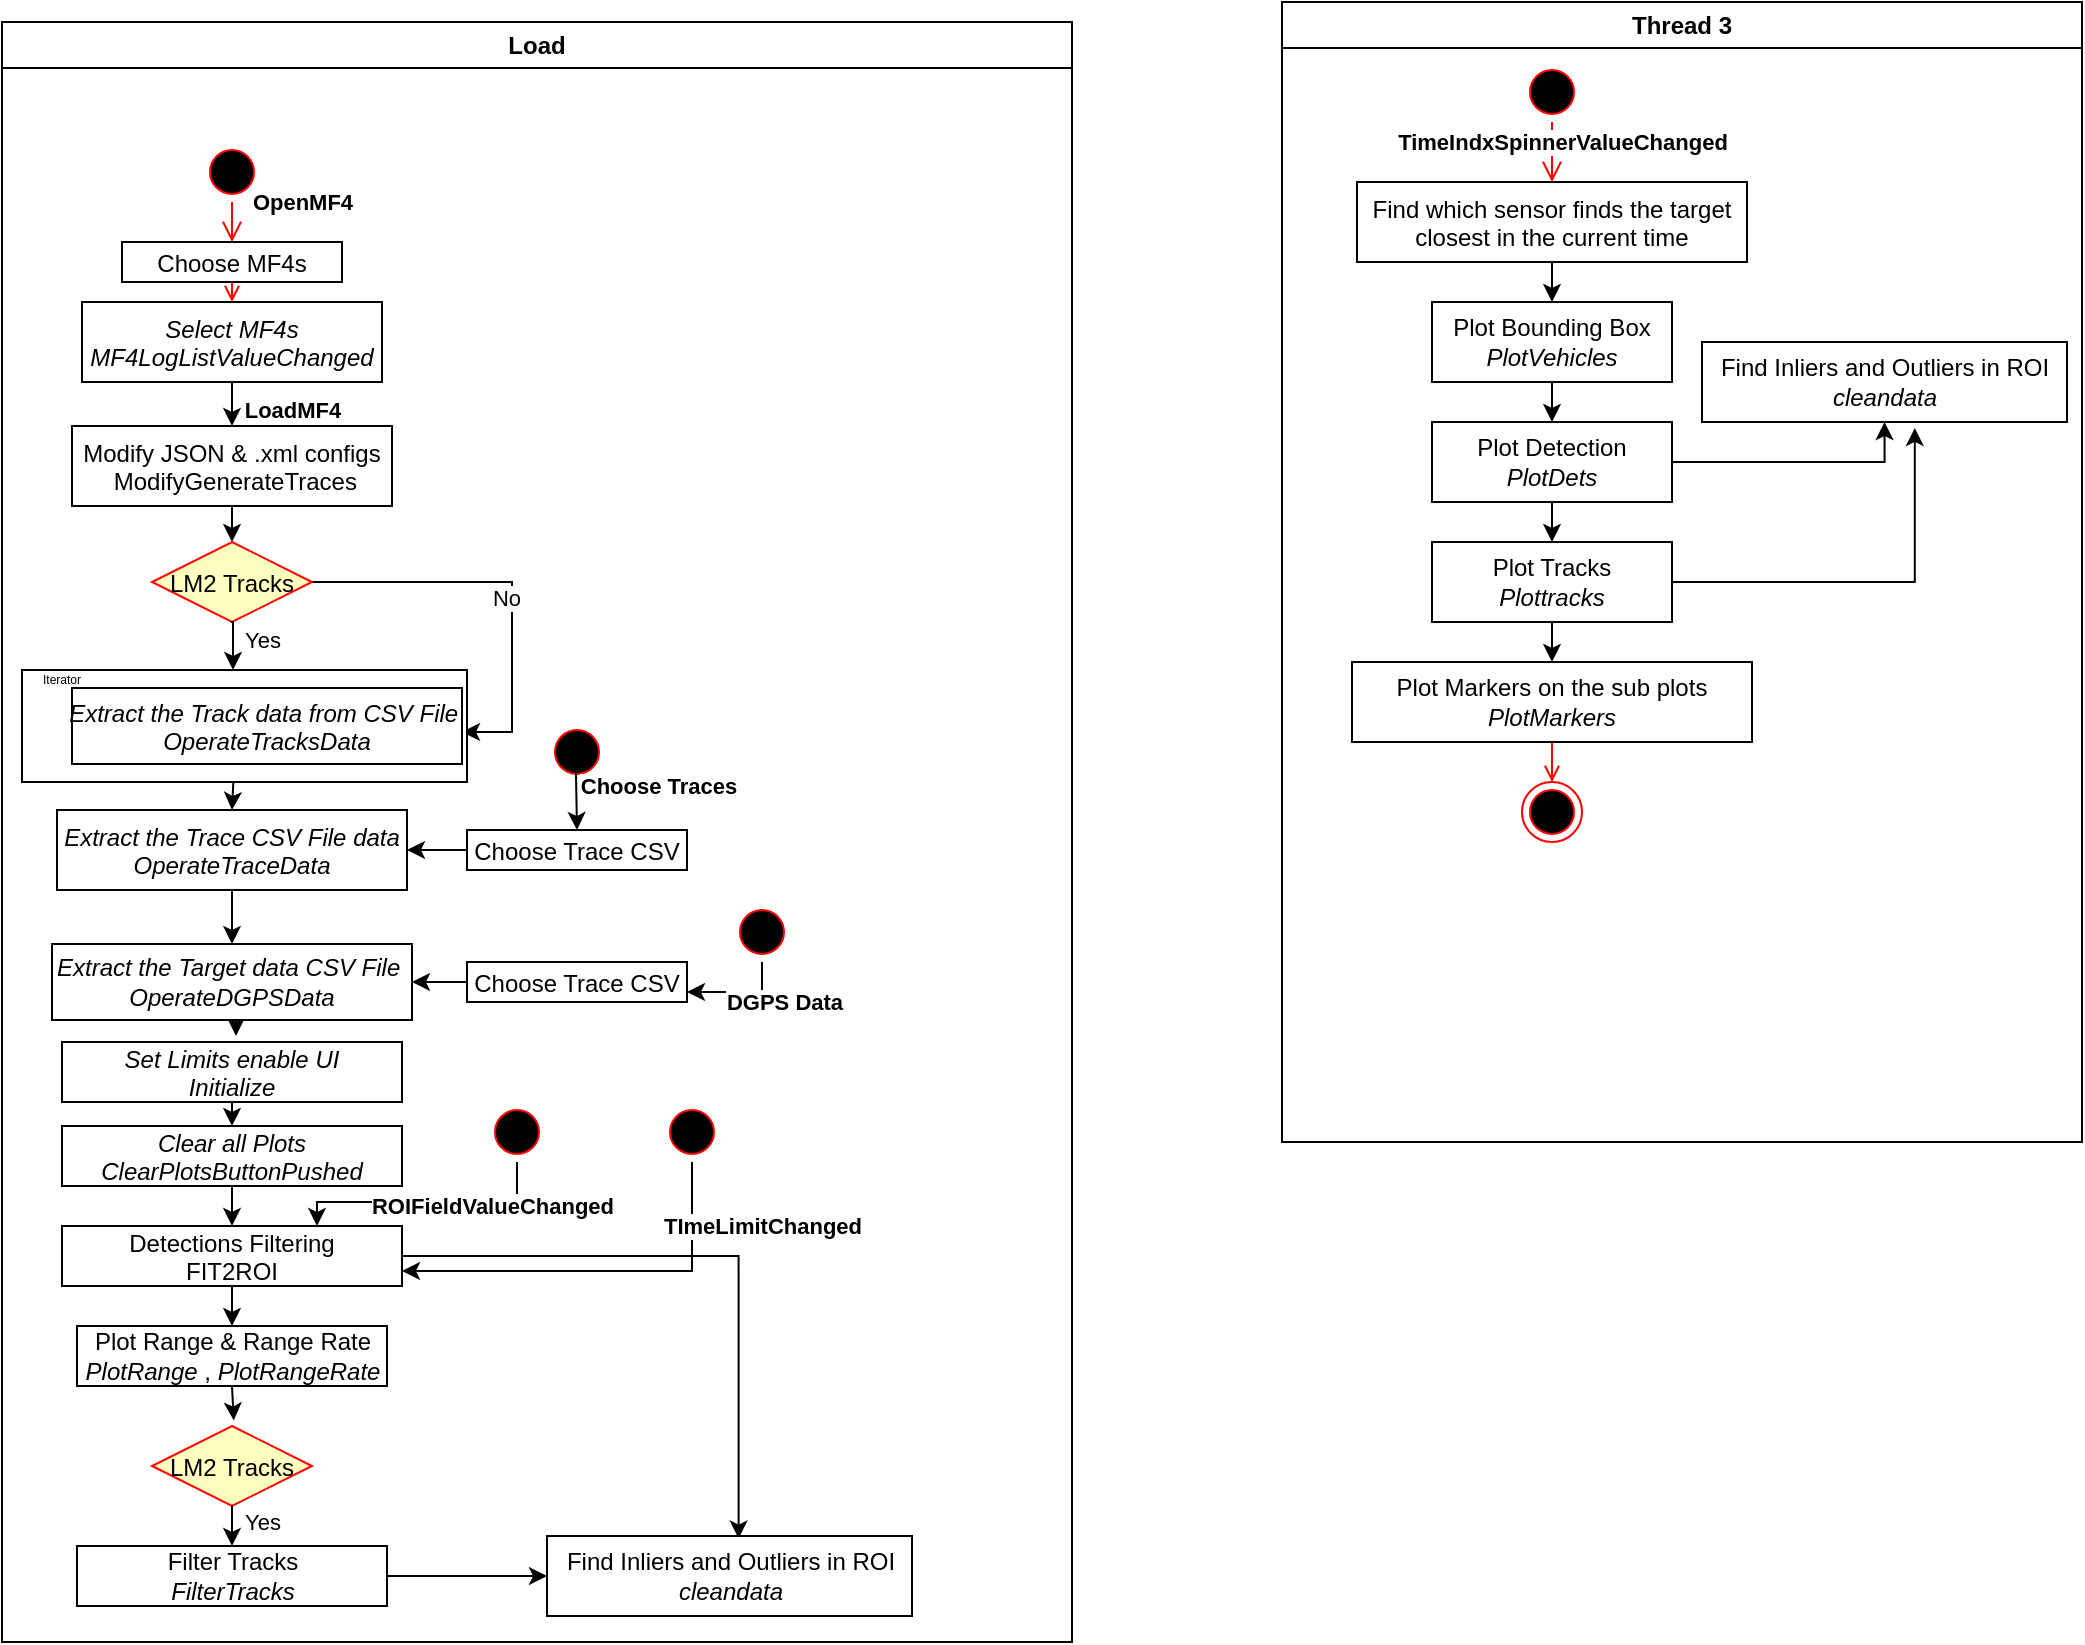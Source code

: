 <mxfile version="13.9.3" type="github">
  <diagram name="Page-1" id="e7e014a7-5840-1c2e-5031-d8a46d1fe8dd">
    <mxGraphModel dx="1185" dy="662" grid="1" gridSize="10" guides="1" tooltips="1" connect="1" arrows="1" fold="1" page="1" pageScale="1" pageWidth="1169" pageHeight="826" background="#ffffff" math="0" shadow="0">
      <root>
        <mxCell id="0" />
        <mxCell id="1" parent="0" />
        <mxCell id="2" value="Load" style="swimlane;whiteSpace=wrap" parent="1" vertex="1">
          <mxGeometry x="120" y="240" width="535" height="810" as="geometry" />
        </mxCell>
        <mxCell id="5" value="" style="ellipse;shape=startState;fillColor=#000000;strokeColor=#ff0000;" parent="2" vertex="1">
          <mxGeometry x="100" y="60" width="30" height="30" as="geometry" />
        </mxCell>
        <mxCell id="6" value="" style="edgeStyle=elbowEdgeStyle;elbow=horizontal;verticalAlign=bottom;endArrow=open;endSize=8;strokeColor=#FF0000;endFill=1;rounded=0" parent="2" source="5" target="7" edge="1">
          <mxGeometry x="100" y="40" as="geometry">
            <mxPoint x="115" y="110" as="targetPoint" />
            <Array as="points">
              <mxPoint x="115" y="90" />
            </Array>
          </mxGeometry>
        </mxCell>
        <mxCell id="FQLcUKkCnjxLBZKhxJ8X-41" value="&lt;b&gt;OpenMF4&lt;/b&gt;" style="edgeLabel;html=1;align=center;verticalAlign=middle;resizable=0;points=[];" vertex="1" connectable="0" parent="6">
          <mxGeometry relative="1" as="geometry">
            <mxPoint x="35" y="-10" as="offset" />
          </mxGeometry>
        </mxCell>
        <mxCell id="7" value="Choose MF4s" style="" parent="2" vertex="1">
          <mxGeometry x="60" y="110" width="110" height="20" as="geometry" />
        </mxCell>
        <mxCell id="FQLcUKkCnjxLBZKhxJ8X-68" style="edgeStyle=orthogonalEdgeStyle;rounded=0;orthogonalLoop=1;jettySize=auto;html=1;entryX=0.5;entryY=0;entryDx=0;entryDy=0;" edge="1" parent="2" source="8" target="10">
          <mxGeometry relative="1" as="geometry" />
        </mxCell>
        <mxCell id="FQLcUKkCnjxLBZKhxJ8X-69" value="&lt;b&gt;LoadMF4&lt;/b&gt;" style="edgeLabel;html=1;align=center;verticalAlign=middle;resizable=0;points=[];" vertex="1" connectable="0" parent="FQLcUKkCnjxLBZKhxJ8X-68">
          <mxGeometry x="0.805" relative="1" as="geometry">
            <mxPoint x="30" y="-2.33" as="offset" />
          </mxGeometry>
        </mxCell>
        <mxCell id="8" value="Select MF4s&#xa;MF4LogListValueChanged" style="fontStyle=2" parent="2" vertex="1">
          <mxGeometry x="40" y="140" width="150" height="40" as="geometry" />
        </mxCell>
        <mxCell id="9" value="" style="endArrow=open;strokeColor=#FF0000;endFill=1;rounded=0" parent="2" source="7" target="8" edge="1">
          <mxGeometry relative="1" as="geometry">
            <Array as="points" />
          </mxGeometry>
        </mxCell>
        <mxCell id="FQLcUKkCnjxLBZKhxJ8X-70" style="edgeStyle=orthogonalEdgeStyle;rounded=0;orthogonalLoop=1;jettySize=auto;html=1;exitX=0.5;exitY=1;exitDx=0;exitDy=0;entryX=0.5;entryY=0;entryDx=0;entryDy=0;" edge="1" parent="2" source="10" target="FQLcUKkCnjxLBZKhxJ8X-45">
          <mxGeometry relative="1" as="geometry" />
        </mxCell>
        <mxCell id="10" value="Modify JSON &amp; .xml configs&#xa; ModifyGenerateTraces" style="fontStyle=0" parent="2" vertex="1">
          <mxGeometry x="35" y="202" width="160" height="40" as="geometry" />
        </mxCell>
        <mxCell id="FQLcUKkCnjxLBZKhxJ8X-74" style="edgeStyle=orthogonalEdgeStyle;rounded=0;orthogonalLoop=1;jettySize=auto;html=1;" edge="1" parent="2" source="FQLcUKkCnjxLBZKhxJ8X-45" target="FQLcUKkCnjxLBZKhxJ8X-72">
          <mxGeometry relative="1" as="geometry">
            <mxPoint x="245" y="355" as="targetPoint" />
            <Array as="points">
              <mxPoint x="255" y="280" />
              <mxPoint x="255" y="355" />
            </Array>
          </mxGeometry>
        </mxCell>
        <mxCell id="FQLcUKkCnjxLBZKhxJ8X-75" value="No" style="edgeLabel;html=1;align=center;verticalAlign=middle;resizable=0;points=[];" vertex="1" connectable="0" parent="FQLcUKkCnjxLBZKhxJ8X-74">
          <mxGeometry x="-0.186" relative="1" as="geometry">
            <mxPoint x="15" y="7.33" as="offset" />
          </mxGeometry>
        </mxCell>
        <mxCell id="FQLcUKkCnjxLBZKhxJ8X-45" value="LM2 Tracks" style="rhombus;fillColor=#ffffc0;strokeColor=#ff0000;" vertex="1" parent="2">
          <mxGeometry x="75" y="260" width="80" height="40" as="geometry" />
        </mxCell>
        <mxCell id="FQLcUKkCnjxLBZKhxJ8X-57" value="Extract the Trace CSV File data&#xa;OperateTraceData" style="fontStyle=2" vertex="1" parent="2">
          <mxGeometry x="27.5" y="394" width="175" height="40" as="geometry" />
        </mxCell>
        <mxCell id="FQLcUKkCnjxLBZKhxJ8X-62" style="edgeStyle=orthogonalEdgeStyle;rounded=0;orthogonalLoop=1;jettySize=auto;html=1;entryX=0.5;entryY=0;entryDx=0;entryDy=0;exitX=0.475;exitY=0.994;exitDx=0;exitDy=0;exitPerimeter=0;" edge="1" parent="2" source="FQLcUKkCnjxLBZKhxJ8X-60" target="FQLcUKkCnjxLBZKhxJ8X-57">
          <mxGeometry relative="1" as="geometry">
            <mxPoint x="115" y="384" as="sourcePoint" />
          </mxGeometry>
        </mxCell>
        <mxCell id="FQLcUKkCnjxLBZKhxJ8X-60" value="" style="fontStyle=2" vertex="1" parent="2">
          <mxGeometry x="10" y="324" width="222.5" height="56" as="geometry" />
        </mxCell>
        <mxCell id="FQLcUKkCnjxLBZKhxJ8X-72" value="Extract the Track data from CSV File &#xa;OperateTracksData" style="fontStyle=2" vertex="1" parent="2">
          <mxGeometry x="35" y="333" width="195" height="38" as="geometry" />
        </mxCell>
        <mxCell id="FQLcUKkCnjxLBZKhxJ8X-61" style="edgeStyle=orthogonalEdgeStyle;rounded=0;orthogonalLoop=1;jettySize=auto;html=1;exitX=0.5;exitY=1;exitDx=0;exitDy=0;" edge="1" parent="2">
          <mxGeometry relative="1" as="geometry">
            <mxPoint x="114.5" y="300" as="sourcePoint" />
            <mxPoint x="115.5" y="324" as="targetPoint" />
          </mxGeometry>
        </mxCell>
        <mxCell id="FQLcUKkCnjxLBZKhxJ8X-73" value="Yes" style="edgeLabel;html=1;align=center;verticalAlign=middle;resizable=0;points=[];" vertex="1" connectable="0" parent="FQLcUKkCnjxLBZKhxJ8X-61">
          <mxGeometry x="-0.227" y="1" relative="1" as="geometry">
            <mxPoint x="13.5" as="offset" />
          </mxGeometry>
        </mxCell>
        <mxCell id="FQLcUKkCnjxLBZKhxJ8X-77" value="&lt;font style=&quot;font-size: 6px&quot;&gt;Iterator&lt;/font&gt;" style="text;html=1;strokeColor=none;fillColor=none;align=center;verticalAlign=middle;whiteSpace=wrap;rounded=0;" vertex="1" parent="2">
          <mxGeometry x="10" y="324" width="40" height="6" as="geometry" />
        </mxCell>
        <mxCell id="FQLcUKkCnjxLBZKhxJ8X-98" style="edgeStyle=orthogonalEdgeStyle;rounded=0;orthogonalLoop=1;jettySize=auto;html=1;exitX=0.5;exitY=1;exitDx=0;exitDy=0;" edge="1" parent="2" source="FQLcUKkCnjxLBZKhxJ8X-80">
          <mxGeometry relative="1" as="geometry">
            <mxPoint x="117" y="507" as="targetPoint" />
          </mxGeometry>
        </mxCell>
        <mxCell id="FQLcUKkCnjxLBZKhxJ8X-80" value="Extract the Target data CSV File&amp;nbsp;&lt;br style=&quot;padding: 0px ; margin: 0px&quot;&gt;OperateDGPSData" style="whiteSpace=wrap;html=1;fontStyle=2;" vertex="1" parent="2">
          <mxGeometry x="25" y="461" width="180" height="38" as="geometry" />
        </mxCell>
        <mxCell id="FQLcUKkCnjxLBZKhxJ8X-81" value="" style="edgeStyle=orthogonalEdgeStyle;rounded=0;orthogonalLoop=1;jettySize=auto;html=1;" edge="1" parent="2" source="FQLcUKkCnjxLBZKhxJ8X-57" target="FQLcUKkCnjxLBZKhxJ8X-80">
          <mxGeometry relative="1" as="geometry" />
        </mxCell>
        <mxCell id="FQLcUKkCnjxLBZKhxJ8X-82" value="" style="ellipse;shape=startState;fillColor=#000000;strokeColor=#ff0000;" vertex="1" parent="2">
          <mxGeometry x="272.5" y="350" width="30" height="30" as="geometry" />
        </mxCell>
        <mxCell id="FQLcUKkCnjxLBZKhxJ8X-91" style="edgeStyle=orthogonalEdgeStyle;rounded=0;orthogonalLoop=1;jettySize=auto;html=1;exitX=0;exitY=0.5;exitDx=0;exitDy=0;entryX=1;entryY=0.5;entryDx=0;entryDy=0;" edge="1" parent="2" source="FQLcUKkCnjxLBZKhxJ8X-85" target="FQLcUKkCnjxLBZKhxJ8X-80">
          <mxGeometry relative="1" as="geometry" />
        </mxCell>
        <mxCell id="FQLcUKkCnjxLBZKhxJ8X-85" value="Choose Trace CSV" style="" vertex="1" parent="2">
          <mxGeometry x="232.5" y="470" width="110" height="20" as="geometry" />
        </mxCell>
        <mxCell id="FQLcUKkCnjxLBZKhxJ8X-88" style="edgeStyle=orthogonalEdgeStyle;rounded=0;orthogonalLoop=1;jettySize=auto;html=1;entryX=1;entryY=0.5;entryDx=0;entryDy=0;" edge="1" parent="2" target="FQLcUKkCnjxLBZKhxJ8X-57">
          <mxGeometry relative="1" as="geometry">
            <mxPoint x="230" y="414" as="sourcePoint" />
            <Array as="points">
              <mxPoint x="245" y="414" />
              <mxPoint x="245" y="414" />
            </Array>
          </mxGeometry>
        </mxCell>
        <mxCell id="FQLcUKkCnjxLBZKhxJ8X-94" style="edgeStyle=orthogonalEdgeStyle;rounded=0;orthogonalLoop=1;jettySize=auto;html=1;entryX=1;entryY=0.75;entryDx=0;entryDy=0;exitX=0.5;exitY=1;exitDx=0;exitDy=0;" edge="1" parent="2" source="FQLcUKkCnjxLBZKhxJ8X-92" target="FQLcUKkCnjxLBZKhxJ8X-85">
          <mxGeometry relative="1" as="geometry">
            <Array as="points">
              <mxPoint x="380" y="485" />
            </Array>
          </mxGeometry>
        </mxCell>
        <mxCell id="FQLcUKkCnjxLBZKhxJ8X-96" value="&lt;b&gt;DGPS Data&lt;/b&gt;" style="edgeLabel;html=1;align=center;verticalAlign=middle;resizable=0;points=[];" vertex="1" connectable="0" parent="FQLcUKkCnjxLBZKhxJ8X-94">
          <mxGeometry x="-0.08" relative="1" as="geometry">
            <mxPoint x="19.29" y="5" as="offset" />
          </mxGeometry>
        </mxCell>
        <mxCell id="FQLcUKkCnjxLBZKhxJ8X-92" value="" style="ellipse;shape=startState;fillColor=#000000;strokeColor=#ff0000;" vertex="1" parent="2">
          <mxGeometry x="365" y="440" width="30" height="30" as="geometry" />
        </mxCell>
        <mxCell id="FQLcUKkCnjxLBZKhxJ8X-89" value="Choose Trace CSV" style="" vertex="1" parent="2">
          <mxGeometry x="232.5" y="404" width="110" height="20" as="geometry" />
        </mxCell>
        <mxCell id="FQLcUKkCnjxLBZKhxJ8X-90" style="edgeStyle=orthogonalEdgeStyle;rounded=0;orthogonalLoop=1;jettySize=auto;html=1;entryX=0.5;entryY=0;entryDx=0;entryDy=0;exitX=0.482;exitY=0.81;exitDx=0;exitDy=0;exitPerimeter=0;" edge="1" parent="2" source="FQLcUKkCnjxLBZKhxJ8X-82" target="FQLcUKkCnjxLBZKhxJ8X-89">
          <mxGeometry relative="1" as="geometry">
            <Array as="points" />
          </mxGeometry>
        </mxCell>
        <mxCell id="FQLcUKkCnjxLBZKhxJ8X-95" value="&lt;b&gt;Choose Traces&lt;/b&gt;" style="edgeLabel;html=1;align=center;verticalAlign=middle;resizable=0;points=[];" vertex="1" connectable="0" parent="FQLcUKkCnjxLBZKhxJ8X-90">
          <mxGeometry x="0.691" relative="1" as="geometry">
            <mxPoint x="40" y="-17.72" as="offset" />
          </mxGeometry>
        </mxCell>
        <mxCell id="FQLcUKkCnjxLBZKhxJ8X-100" style="edgeStyle=orthogonalEdgeStyle;rounded=0;orthogonalLoop=1;jettySize=auto;html=1;exitX=0.5;exitY=1;exitDx=0;exitDy=0;entryX=0.5;entryY=0;entryDx=0;entryDy=0;" edge="1" parent="2" source="FQLcUKkCnjxLBZKhxJ8X-97" target="FQLcUKkCnjxLBZKhxJ8X-99">
          <mxGeometry relative="1" as="geometry" />
        </mxCell>
        <mxCell id="FQLcUKkCnjxLBZKhxJ8X-97" value="Clear all Plots&#xa;ClearPlotsButtonPushed" style="fontStyle=2" vertex="1" parent="2">
          <mxGeometry x="30" y="552" width="170" height="30" as="geometry" />
        </mxCell>
        <mxCell id="FQLcUKkCnjxLBZKhxJ8X-123" style="edgeStyle=orthogonalEdgeStyle;rounded=0;orthogonalLoop=1;jettySize=auto;html=1;entryX=0.525;entryY=0.032;entryDx=0;entryDy=0;entryPerimeter=0;" edge="1" parent="2" source="FQLcUKkCnjxLBZKhxJ8X-99" target="FQLcUKkCnjxLBZKhxJ8X-121">
          <mxGeometry relative="1" as="geometry" />
        </mxCell>
        <mxCell id="FQLcUKkCnjxLBZKhxJ8X-99" value="Detections Filtering &#xa;FIT2ROI" style="fontStyle=0" vertex="1" parent="2">
          <mxGeometry x="30" y="602" width="170" height="30" as="geometry" />
        </mxCell>
        <mxCell id="FQLcUKkCnjxLBZKhxJ8X-117" style="edgeStyle=orthogonalEdgeStyle;rounded=0;orthogonalLoop=1;jettySize=auto;html=1;exitX=0.5;exitY=1;exitDx=0;exitDy=0;entryX=0.511;entryY=-0.069;entryDx=0;entryDy=0;entryPerimeter=0;" edge="1" parent="2" source="FQLcUKkCnjxLBZKhxJ8X-101" target="FQLcUKkCnjxLBZKhxJ8X-114">
          <mxGeometry relative="1" as="geometry" />
        </mxCell>
        <mxCell id="FQLcUKkCnjxLBZKhxJ8X-101" value="Plot Range &amp;amp; Range Rate&lt;br&gt;&lt;i&gt;PlotRange &lt;/i&gt;,&amp;nbsp;&lt;i&gt;PlotRangeRate&lt;/i&gt;" style="whiteSpace=wrap;html=1;fontStyle=0;" vertex="1" parent="2">
          <mxGeometry x="37.5" y="652" width="155" height="30" as="geometry" />
        </mxCell>
        <mxCell id="FQLcUKkCnjxLBZKhxJ8X-102" value="" style="edgeStyle=orthogonalEdgeStyle;rounded=0;orthogonalLoop=1;jettySize=auto;html=1;" edge="1" parent="2" source="FQLcUKkCnjxLBZKhxJ8X-99" target="FQLcUKkCnjxLBZKhxJ8X-101">
          <mxGeometry relative="1" as="geometry" />
        </mxCell>
        <mxCell id="FQLcUKkCnjxLBZKhxJ8X-114" value="LM2 Tracks" style="rhombus;fillColor=#ffffc0;strokeColor=#ff0000;" vertex="1" parent="2">
          <mxGeometry x="75" y="702" width="80" height="40" as="geometry" />
        </mxCell>
        <mxCell id="FQLcUKkCnjxLBZKhxJ8X-115" style="edgeStyle=orthogonalEdgeStyle;rounded=0;orthogonalLoop=1;jettySize=auto;html=1;exitX=0.5;exitY=1;exitDx=0;exitDy=0;entryX=0.5;entryY=0;entryDx=0;entryDy=0;" edge="1" parent="2" source="FQLcUKkCnjxLBZKhxJ8X-114" target="FQLcUKkCnjxLBZKhxJ8X-118">
          <mxGeometry relative="1" as="geometry">
            <mxPoint x="89.74" y="782" as="sourcePoint" />
            <mxPoint x="115" y="772" as="targetPoint" />
            <Array as="points" />
          </mxGeometry>
        </mxCell>
        <mxCell id="FQLcUKkCnjxLBZKhxJ8X-116" value="Yes" style="edgeLabel;html=1;align=center;verticalAlign=middle;resizable=0;points=[];" vertex="1" connectable="0" parent="FQLcUKkCnjxLBZKhxJ8X-115">
          <mxGeometry x="-0.227" y="1" relative="1" as="geometry">
            <mxPoint x="13.5" as="offset" />
          </mxGeometry>
        </mxCell>
        <mxCell id="FQLcUKkCnjxLBZKhxJ8X-118" value="Filter Tracks&lt;br&gt;&lt;i&gt;FilterTracks&lt;/i&gt;" style="whiteSpace=wrap;html=1;fontStyle=0;" vertex="1" parent="2">
          <mxGeometry x="37.5" y="762" width="155" height="30" as="geometry" />
        </mxCell>
        <mxCell id="FQLcUKkCnjxLBZKhxJ8X-121" value="Find Inliers and Outliers in ROI&lt;br&gt;&lt;i&gt;cleandata&lt;/i&gt;" style="whiteSpace=wrap;html=1;fontStyle=0;" vertex="1" parent="2">
          <mxGeometry x="272.5" y="757" width="182.5" height="40" as="geometry" />
        </mxCell>
        <mxCell id="FQLcUKkCnjxLBZKhxJ8X-122" value="" style="edgeStyle=orthogonalEdgeStyle;rounded=0;orthogonalLoop=1;jettySize=auto;html=1;exitX=1;exitY=0.5;exitDx=0;exitDy=0;" edge="1" parent="2" source="FQLcUKkCnjxLBZKhxJ8X-118" target="FQLcUKkCnjxLBZKhxJ8X-121">
          <mxGeometry relative="1" as="geometry" />
        </mxCell>
        <mxCell id="FQLcUKkCnjxLBZKhxJ8X-125" style="edgeStyle=orthogonalEdgeStyle;rounded=0;orthogonalLoop=1;jettySize=auto;html=1;exitX=0.5;exitY=1;exitDx=0;exitDy=0;entryX=0.5;entryY=0;entryDx=0;entryDy=0;" edge="1" parent="2" source="FQLcUKkCnjxLBZKhxJ8X-124" target="FQLcUKkCnjxLBZKhxJ8X-97">
          <mxGeometry relative="1" as="geometry" />
        </mxCell>
        <mxCell id="FQLcUKkCnjxLBZKhxJ8X-124" value="Set Limits enable UI&#xa;Initialize" style="fontStyle=2" vertex="1" parent="2">
          <mxGeometry x="30" y="510" width="170" height="30" as="geometry" />
        </mxCell>
        <mxCell id="FQLcUKkCnjxLBZKhxJ8X-126" value="" style="ellipse;shape=startState;fillColor=#000000;strokeColor=#ff0000;" vertex="1" parent="2">
          <mxGeometry x="242.5" y="540" width="30" height="30" as="geometry" />
        </mxCell>
        <mxCell id="FQLcUKkCnjxLBZKhxJ8X-127" style="edgeStyle=orthogonalEdgeStyle;rounded=0;orthogonalLoop=1;jettySize=auto;html=1;exitX=0.5;exitY=1;exitDx=0;exitDy=0;entryX=0.75;entryY=0;entryDx=0;entryDy=0;" edge="1" parent="2" source="FQLcUKkCnjxLBZKhxJ8X-126" target="FQLcUKkCnjxLBZKhxJ8X-99">
          <mxGeometry relative="1" as="geometry">
            <mxPoint x="440" y="550" as="targetPoint" />
            <Array as="points">
              <mxPoint x="258" y="590" />
              <mxPoint x="158" y="590" />
            </Array>
          </mxGeometry>
        </mxCell>
        <mxCell id="FQLcUKkCnjxLBZKhxJ8X-128" value="&lt;b&gt;ROIFieldValueChanged&lt;/b&gt;" style="edgeLabel;html=1;align=center;verticalAlign=middle;resizable=0;points=[];" vertex="1" connectable="0" parent="FQLcUKkCnjxLBZKhxJ8X-127">
          <mxGeometry x="-0.697" y="-13" relative="1" as="geometry">
            <mxPoint x="-13" y="15" as="offset" />
          </mxGeometry>
        </mxCell>
        <mxCell id="FQLcUKkCnjxLBZKhxJ8X-130" style="edgeStyle=orthogonalEdgeStyle;rounded=0;orthogonalLoop=1;jettySize=auto;html=1;exitX=0.5;exitY=1;exitDx=0;exitDy=0;entryX=1;entryY=0.75;entryDx=0;entryDy=0;" edge="1" parent="2" source="FQLcUKkCnjxLBZKhxJ8X-129" target="FQLcUKkCnjxLBZKhxJ8X-99">
          <mxGeometry relative="1" as="geometry" />
        </mxCell>
        <mxCell id="FQLcUKkCnjxLBZKhxJ8X-131" value="&lt;b&gt;TImeLimitChanged&lt;/b&gt;" style="edgeLabel;html=1;align=center;verticalAlign=middle;resizable=0;points=[];" vertex="1" connectable="0" parent="FQLcUKkCnjxLBZKhxJ8X-130">
          <mxGeometry x="-0.454" y="-22" relative="1" as="geometry">
            <mxPoint x="34.65" y="-0.47" as="offset" />
          </mxGeometry>
        </mxCell>
        <mxCell id="FQLcUKkCnjxLBZKhxJ8X-129" value="" style="ellipse;shape=startState;fillColor=#000000;strokeColor=#ff0000;" vertex="1" parent="2">
          <mxGeometry x="330" y="540" width="30" height="30" as="geometry" />
        </mxCell>
        <mxCell id="4" value="Thread 3" style="swimlane;whiteSpace=wrap" parent="1" vertex="1">
          <mxGeometry x="760" y="230" width="400" height="570" as="geometry" />
        </mxCell>
        <mxCell id="38" value="" style="ellipse;shape=endState;fillColor=#000000;strokeColor=#ff0000" parent="4" vertex="1">
          <mxGeometry x="120" y="390" width="30" height="30" as="geometry" />
        </mxCell>
        <mxCell id="39" value="" style="endArrow=open;strokeColor=#FF0000;endFill=1;rounded=0;exitX=0.5;exitY=1;exitDx=0;exitDy=0;" parent="4" source="FQLcUKkCnjxLBZKhxJ8X-148" target="38" edge="1">
          <mxGeometry relative="1" as="geometry">
            <mxPoint x="145" y="455" as="sourcePoint" />
          </mxGeometry>
        </mxCell>
        <mxCell id="FQLcUKkCnjxLBZKhxJ8X-132" value="" style="ellipse;shape=startState;fillColor=#000000;strokeColor=#ff0000;" vertex="1" parent="4">
          <mxGeometry x="120" y="30" width="30" height="30" as="geometry" />
        </mxCell>
        <mxCell id="FQLcUKkCnjxLBZKhxJ8X-133" value="" style="edgeStyle=elbowEdgeStyle;elbow=horizontal;verticalAlign=bottom;endArrow=open;endSize=8;strokeColor=#FF0000;endFill=1;rounded=0" edge="1" parent="4" source="FQLcUKkCnjxLBZKhxJ8X-132" target="FQLcUKkCnjxLBZKhxJ8X-135">
          <mxGeometry y="-210" as="geometry">
            <mxPoint x="15" y="-140" as="targetPoint" />
            <Array as="points">
              <mxPoint x="135" y="80" />
            </Array>
          </mxGeometry>
        </mxCell>
        <mxCell id="FQLcUKkCnjxLBZKhxJ8X-134" value="&lt;b&gt;TimeIndxSpinnerValueChanged&lt;/b&gt;" style="edgeLabel;html=1;align=center;verticalAlign=middle;resizable=0;points=[];" vertex="1" connectable="0" parent="FQLcUKkCnjxLBZKhxJ8X-133">
          <mxGeometry relative="1" as="geometry">
            <mxPoint x="5" y="-5" as="offset" />
          </mxGeometry>
        </mxCell>
        <mxCell id="FQLcUKkCnjxLBZKhxJ8X-135" value="Find which sensor finds the target &#xa;closest in the current time" style="" vertex="1" parent="4">
          <mxGeometry x="37.5" y="90" width="195" height="40" as="geometry" />
        </mxCell>
        <mxCell id="FQLcUKkCnjxLBZKhxJ8X-138" value="" style="endArrow=open;strokeColor=#FF0000;endFill=1;rounded=0" edge="1" parent="4" source="FQLcUKkCnjxLBZKhxJ8X-135">
          <mxGeometry relative="1" as="geometry">
            <mxPoint x="135" y="130.0" as="targetPoint" />
            <Array as="points" />
          </mxGeometry>
        </mxCell>
        <mxCell id="FQLcUKkCnjxLBZKhxJ8X-139" value="Plot Bounding Box&lt;br&gt;&lt;i&gt;PlotVehicles&lt;/i&gt;" style="whiteSpace=wrap;html=1;" vertex="1" parent="4">
          <mxGeometry x="75" y="150" width="120" height="40" as="geometry" />
        </mxCell>
        <mxCell id="FQLcUKkCnjxLBZKhxJ8X-140" value="" style="edgeStyle=orthogonalEdgeStyle;rounded=0;orthogonalLoop=1;jettySize=auto;html=1;" edge="1" parent="4" source="FQLcUKkCnjxLBZKhxJ8X-135" target="FQLcUKkCnjxLBZKhxJ8X-139">
          <mxGeometry relative="1" as="geometry" />
        </mxCell>
        <mxCell id="FQLcUKkCnjxLBZKhxJ8X-146" style="edgeStyle=orthogonalEdgeStyle;rounded=0;orthogonalLoop=1;jettySize=auto;html=1;exitX=1;exitY=0.5;exitDx=0;exitDy=0;entryX=0.5;entryY=1;entryDx=0;entryDy=0;" edge="1" parent="4" source="FQLcUKkCnjxLBZKhxJ8X-141" target="FQLcUKkCnjxLBZKhxJ8X-145">
          <mxGeometry relative="1" as="geometry" />
        </mxCell>
        <mxCell id="FQLcUKkCnjxLBZKhxJ8X-141" value="&lt;span&gt;Plot Detection&lt;/span&gt;&lt;br&gt;&lt;i&gt;PlotDets&lt;/i&gt;" style="whiteSpace=wrap;html=1;" vertex="1" parent="4">
          <mxGeometry x="75" y="210" width="120" height="40" as="geometry" />
        </mxCell>
        <mxCell id="FQLcUKkCnjxLBZKhxJ8X-142" value="" style="edgeStyle=orthogonalEdgeStyle;rounded=0;orthogonalLoop=1;jettySize=auto;html=1;" edge="1" parent="4" source="FQLcUKkCnjxLBZKhxJ8X-139" target="FQLcUKkCnjxLBZKhxJ8X-141">
          <mxGeometry relative="1" as="geometry" />
        </mxCell>
        <mxCell id="FQLcUKkCnjxLBZKhxJ8X-147" style="edgeStyle=orthogonalEdgeStyle;rounded=0;orthogonalLoop=1;jettySize=auto;html=1;exitX=1;exitY=0.5;exitDx=0;exitDy=0;entryX=0.583;entryY=1.074;entryDx=0;entryDy=0;entryPerimeter=0;" edge="1" parent="4" source="FQLcUKkCnjxLBZKhxJ8X-143" target="FQLcUKkCnjxLBZKhxJ8X-145">
          <mxGeometry relative="1" as="geometry" />
        </mxCell>
        <mxCell id="FQLcUKkCnjxLBZKhxJ8X-149" style="edgeStyle=orthogonalEdgeStyle;rounded=0;orthogonalLoop=1;jettySize=auto;html=1;exitX=0.5;exitY=1;exitDx=0;exitDy=0;entryX=0.5;entryY=0;entryDx=0;entryDy=0;" edge="1" parent="4" source="FQLcUKkCnjxLBZKhxJ8X-143" target="FQLcUKkCnjxLBZKhxJ8X-148">
          <mxGeometry relative="1" as="geometry" />
        </mxCell>
        <mxCell id="FQLcUKkCnjxLBZKhxJ8X-143" value="&lt;span&gt;Plot Tracks&lt;/span&gt;&lt;br&gt;&lt;i&gt;Plottracks&lt;/i&gt;" style="whiteSpace=wrap;html=1;" vertex="1" parent="4">
          <mxGeometry x="75" y="270" width="120" height="40" as="geometry" />
        </mxCell>
        <mxCell id="FQLcUKkCnjxLBZKhxJ8X-144" value="" style="edgeStyle=orthogonalEdgeStyle;rounded=0;orthogonalLoop=1;jettySize=auto;html=1;" edge="1" parent="4" source="FQLcUKkCnjxLBZKhxJ8X-141" target="FQLcUKkCnjxLBZKhxJ8X-143">
          <mxGeometry relative="1" as="geometry" />
        </mxCell>
        <mxCell id="FQLcUKkCnjxLBZKhxJ8X-145" value="Find Inliers and Outliers in ROI&lt;br&gt;&lt;i&gt;cleandata&lt;/i&gt;" style="whiteSpace=wrap;html=1;fontStyle=0;" vertex="1" parent="4">
          <mxGeometry x="210" y="170" width="182.5" height="40" as="geometry" />
        </mxCell>
        <mxCell id="FQLcUKkCnjxLBZKhxJ8X-148" value="&lt;span&gt;Plot Markers on the sub plots&lt;/span&gt;&lt;br&gt;&lt;i&gt;PlotMarkers&lt;/i&gt;" style="whiteSpace=wrap;html=1;" vertex="1" parent="4">
          <mxGeometry x="35" y="330" width="200" height="40" as="geometry" />
        </mxCell>
      </root>
    </mxGraphModel>
  </diagram>
</mxfile>
